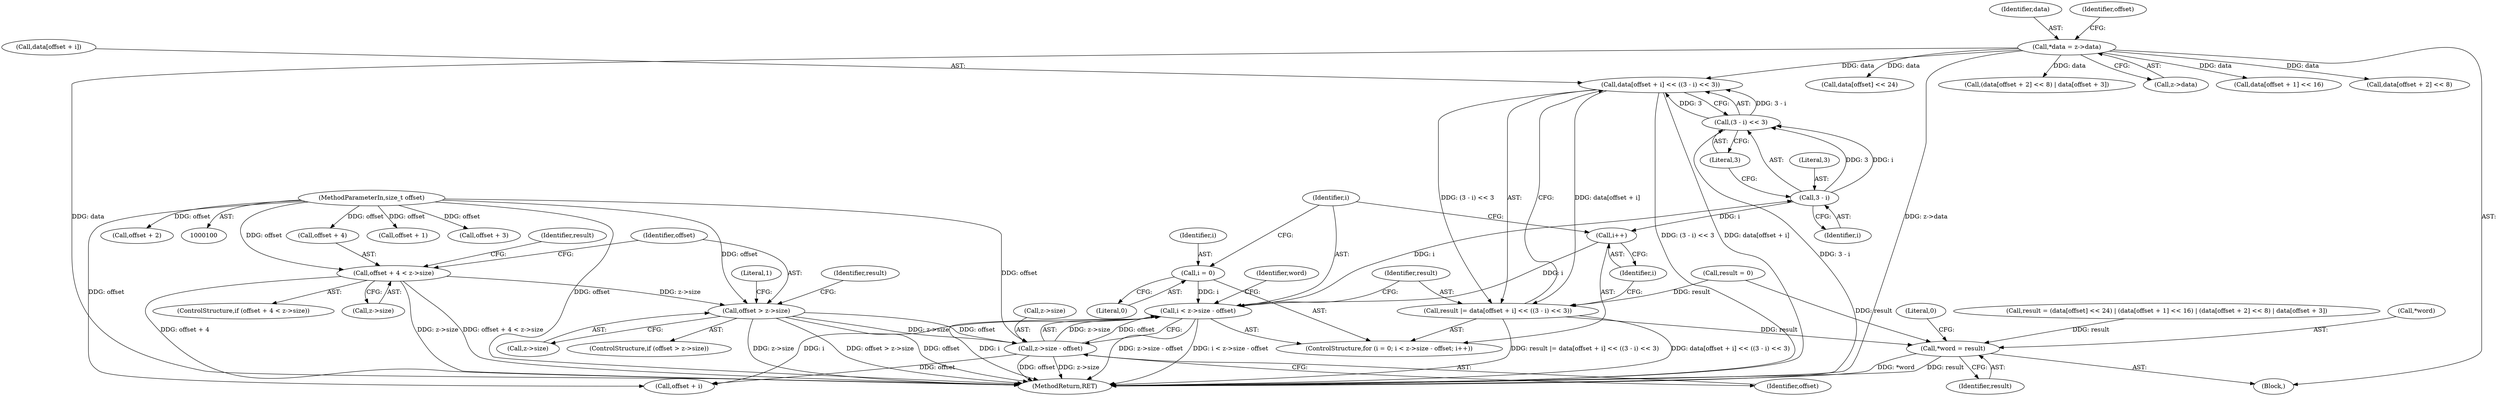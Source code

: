 digraph "0_ghostscript_e698d5c11d27212aa1098bc5b1673a3378563092@array" {
"1000186" [label="(Call,data[offset + i] << ((3 - i) << 3))"];
"1000112" [label="(Call,*data = z->data)"];
"1000192" [label="(Call,(3 - i) << 3)"];
"1000193" [label="(Call,3 - i)"];
"1000175" [label="(Call,i < z->size - offset)"];
"1000172" [label="(Call,i = 0)"];
"1000182" [label="(Call,i++)"];
"1000177" [label="(Call,z->size - offset)"];
"1000157" [label="(Call,offset > z->size)"];
"1000102" [label="(MethodParameterIn,size_t offset)"];
"1000119" [label="(Call,offset + 4 < z->size)"];
"1000184" [label="(Call,result |= data[offset + i] << ((3 - i) << 3))"];
"1000197" [label="(Call,*word = result)"];
"1000104" [label="(Block,)"];
"1000177" [label="(Call,z->size - offset)"];
"1000129" [label="(Call,data[offset] << 24)"];
"1000172" [label="(Call,i = 0)"];
"1000159" [label="(Call,z->size)"];
"1000181" [label="(Identifier,offset)"];
"1000102" [label="(MethodParameterIn,size_t offset)"];
"1000203" [label="(MethodReturn,RET)"];
"1000113" [label="(Identifier,data)"];
"1000142" [label="(Call,(data[offset + 2] << 8) | data[offset + 3])"];
"1000112" [label="(Call,*data = z->data)"];
"1000192" [label="(Call,(3 - i) << 3)"];
"1000187" [label="(Call,data[offset + i])"];
"1000189" [label="(Call,offset + i)"];
"1000138" [label="(Call,offset + 1)"];
"1000171" [label="(ControlStructure,for (i = 0; i < z->size - offset; i++))"];
"1000127" [label="(Identifier,result)"];
"1000169" [label="(Identifier,result)"];
"1000202" [label="(Literal,0)"];
"1000174" [label="(Literal,0)"];
"1000119" [label="(Call,offset + 4 < z->size)"];
"1000121" [label="(Identifier,offset)"];
"1000183" [label="(Identifier,i)"];
"1000152" [label="(Call,offset + 3)"];
"1000168" [label="(Call,result = 0)"];
"1000146" [label="(Call,offset + 2)"];
"1000114" [label="(Call,z->data)"];
"1000135" [label="(Call,data[offset + 1] << 16)"];
"1000156" [label="(ControlStructure,if (offset > z->size))"];
"1000176" [label="(Identifier,i)"];
"1000118" [label="(ControlStructure,if (offset + 4 < z->size))"];
"1000197" [label="(Call,*word = result)"];
"1000164" [label="(Literal,1)"];
"1000196" [label="(Literal,3)"];
"1000186" [label="(Call,data[offset + i] << ((3 - i) << 3))"];
"1000175" [label="(Call,i < z->size - offset)"];
"1000185" [label="(Identifier,result)"];
"1000199" [label="(Identifier,word)"];
"1000173" [label="(Identifier,i)"];
"1000158" [label="(Identifier,offset)"];
"1000126" [label="(Call,result = (data[offset] << 24) | (data[offset + 1] << 16) | (data[offset + 2] << 8) | data[offset + 3])"];
"1000182" [label="(Call,i++)"];
"1000198" [label="(Call,*word)"];
"1000200" [label="(Identifier,result)"];
"1000178" [label="(Call,z->size)"];
"1000157" [label="(Call,offset > z->size)"];
"1000195" [label="(Identifier,i)"];
"1000120" [label="(Call,offset + 4)"];
"1000123" [label="(Call,z->size)"];
"1000194" [label="(Literal,3)"];
"1000193" [label="(Call,3 - i)"];
"1000143" [label="(Call,data[offset + 2] << 8)"];
"1000184" [label="(Call,result |= data[offset + i] << ((3 - i) << 3))"];
"1000186" -> "1000184"  [label="AST: "];
"1000186" -> "1000192"  [label="CFG: "];
"1000187" -> "1000186"  [label="AST: "];
"1000192" -> "1000186"  [label="AST: "];
"1000184" -> "1000186"  [label="CFG: "];
"1000186" -> "1000203"  [label="DDG: (3 - i) << 3"];
"1000186" -> "1000203"  [label="DDG: data[offset + i]"];
"1000186" -> "1000184"  [label="DDG: data[offset + i]"];
"1000186" -> "1000184"  [label="DDG: (3 - i) << 3"];
"1000112" -> "1000186"  [label="DDG: data"];
"1000192" -> "1000186"  [label="DDG: 3 - i"];
"1000192" -> "1000186"  [label="DDG: 3"];
"1000112" -> "1000104"  [label="AST: "];
"1000112" -> "1000114"  [label="CFG: "];
"1000113" -> "1000112"  [label="AST: "];
"1000114" -> "1000112"  [label="AST: "];
"1000121" -> "1000112"  [label="CFG: "];
"1000112" -> "1000203"  [label="DDG: z->data"];
"1000112" -> "1000203"  [label="DDG: data"];
"1000112" -> "1000129"  [label="DDG: data"];
"1000112" -> "1000135"  [label="DDG: data"];
"1000112" -> "1000143"  [label="DDG: data"];
"1000112" -> "1000142"  [label="DDG: data"];
"1000192" -> "1000196"  [label="CFG: "];
"1000193" -> "1000192"  [label="AST: "];
"1000196" -> "1000192"  [label="AST: "];
"1000192" -> "1000203"  [label="DDG: 3 - i"];
"1000193" -> "1000192"  [label="DDG: 3"];
"1000193" -> "1000192"  [label="DDG: i"];
"1000193" -> "1000195"  [label="CFG: "];
"1000194" -> "1000193"  [label="AST: "];
"1000195" -> "1000193"  [label="AST: "];
"1000196" -> "1000193"  [label="CFG: "];
"1000193" -> "1000182"  [label="DDG: i"];
"1000175" -> "1000193"  [label="DDG: i"];
"1000175" -> "1000171"  [label="AST: "];
"1000175" -> "1000177"  [label="CFG: "];
"1000176" -> "1000175"  [label="AST: "];
"1000177" -> "1000175"  [label="AST: "];
"1000185" -> "1000175"  [label="CFG: "];
"1000199" -> "1000175"  [label="CFG: "];
"1000175" -> "1000203"  [label="DDG: i"];
"1000175" -> "1000203"  [label="DDG: z->size - offset"];
"1000175" -> "1000203"  [label="DDG: i < z->size - offset"];
"1000172" -> "1000175"  [label="DDG: i"];
"1000182" -> "1000175"  [label="DDG: i"];
"1000177" -> "1000175"  [label="DDG: z->size"];
"1000177" -> "1000175"  [label="DDG: offset"];
"1000175" -> "1000189"  [label="DDG: i"];
"1000172" -> "1000171"  [label="AST: "];
"1000172" -> "1000174"  [label="CFG: "];
"1000173" -> "1000172"  [label="AST: "];
"1000174" -> "1000172"  [label="AST: "];
"1000176" -> "1000172"  [label="CFG: "];
"1000182" -> "1000171"  [label="AST: "];
"1000182" -> "1000183"  [label="CFG: "];
"1000183" -> "1000182"  [label="AST: "];
"1000176" -> "1000182"  [label="CFG: "];
"1000177" -> "1000181"  [label="CFG: "];
"1000178" -> "1000177"  [label="AST: "];
"1000181" -> "1000177"  [label="AST: "];
"1000177" -> "1000203"  [label="DDG: offset"];
"1000177" -> "1000203"  [label="DDG: z->size"];
"1000157" -> "1000177"  [label="DDG: z->size"];
"1000157" -> "1000177"  [label="DDG: offset"];
"1000102" -> "1000177"  [label="DDG: offset"];
"1000177" -> "1000189"  [label="DDG: offset"];
"1000157" -> "1000156"  [label="AST: "];
"1000157" -> "1000159"  [label="CFG: "];
"1000158" -> "1000157"  [label="AST: "];
"1000159" -> "1000157"  [label="AST: "];
"1000164" -> "1000157"  [label="CFG: "];
"1000169" -> "1000157"  [label="CFG: "];
"1000157" -> "1000203"  [label="DDG: z->size"];
"1000157" -> "1000203"  [label="DDG: offset > z->size"];
"1000157" -> "1000203"  [label="DDG: offset"];
"1000102" -> "1000157"  [label="DDG: offset"];
"1000119" -> "1000157"  [label="DDG: z->size"];
"1000102" -> "1000100"  [label="AST: "];
"1000102" -> "1000203"  [label="DDG: offset"];
"1000102" -> "1000119"  [label="DDG: offset"];
"1000102" -> "1000120"  [label="DDG: offset"];
"1000102" -> "1000138"  [label="DDG: offset"];
"1000102" -> "1000146"  [label="DDG: offset"];
"1000102" -> "1000152"  [label="DDG: offset"];
"1000102" -> "1000189"  [label="DDG: offset"];
"1000119" -> "1000118"  [label="AST: "];
"1000119" -> "1000123"  [label="CFG: "];
"1000120" -> "1000119"  [label="AST: "];
"1000123" -> "1000119"  [label="AST: "];
"1000127" -> "1000119"  [label="CFG: "];
"1000158" -> "1000119"  [label="CFG: "];
"1000119" -> "1000203"  [label="DDG: z->size"];
"1000119" -> "1000203"  [label="DDG: offset + 4 < z->size"];
"1000119" -> "1000203"  [label="DDG: offset + 4"];
"1000184" -> "1000171"  [label="AST: "];
"1000185" -> "1000184"  [label="AST: "];
"1000183" -> "1000184"  [label="CFG: "];
"1000184" -> "1000203"  [label="DDG: data[offset + i] << ((3 - i) << 3)"];
"1000184" -> "1000203"  [label="DDG: result |= data[offset + i] << ((3 - i) << 3)"];
"1000168" -> "1000184"  [label="DDG: result"];
"1000184" -> "1000197"  [label="DDG: result"];
"1000197" -> "1000104"  [label="AST: "];
"1000197" -> "1000200"  [label="CFG: "];
"1000198" -> "1000197"  [label="AST: "];
"1000200" -> "1000197"  [label="AST: "];
"1000202" -> "1000197"  [label="CFG: "];
"1000197" -> "1000203"  [label="DDG: *word"];
"1000197" -> "1000203"  [label="DDG: result"];
"1000168" -> "1000197"  [label="DDG: result"];
"1000126" -> "1000197"  [label="DDG: result"];
}
